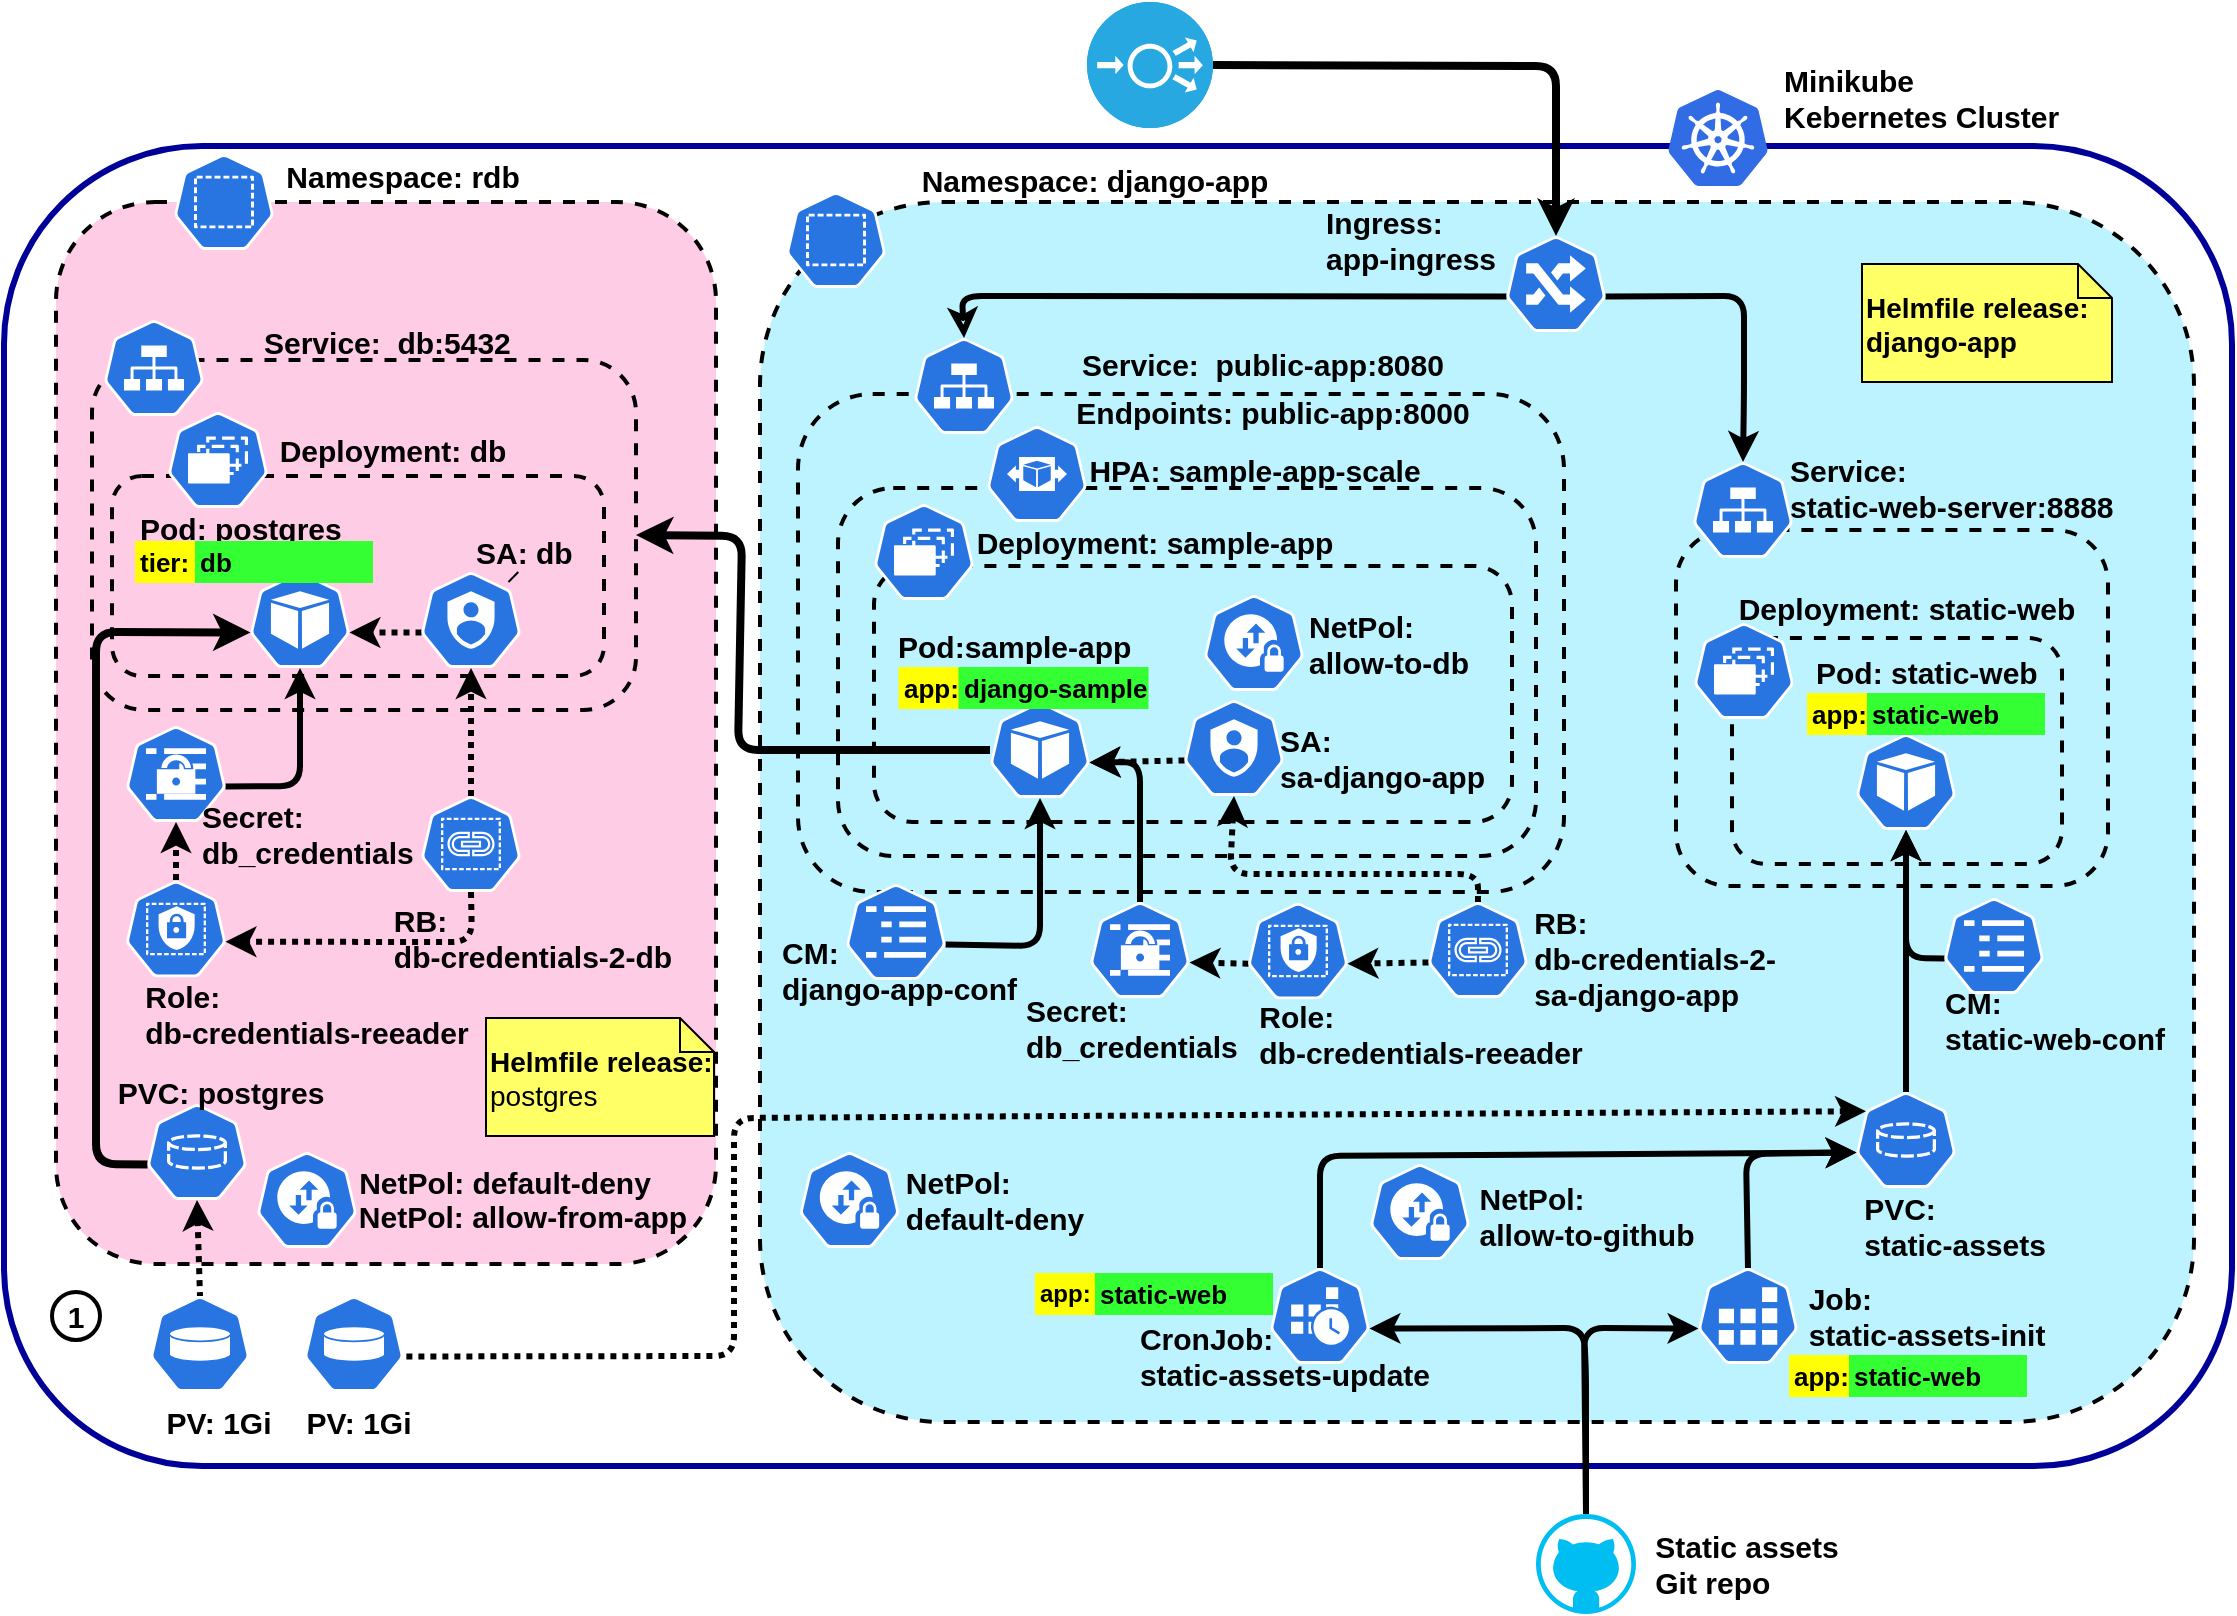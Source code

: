 <mxfile>
    <diagram id="bxJqmcAA1n49yRWCh9Xo" name="Page-1">
        <mxGraphModel dx="857" dy="485" grid="0" gridSize="10" guides="1" tooltips="1" connect="1" arrows="1" fold="1" page="1" pageScale="1" pageWidth="1169" pageHeight="827" background="#ffffff" math="0" shadow="0">
            <root>
                <mxCell id="0"/>
                <mxCell id="1" parent="0"/>
                <mxCell id="16" value="" style="rounded=1;whiteSpace=wrap;html=1;fillColor=none;strokeColor=#000099;strokeWidth=3;fontColor=#000000;fontSize=15;fontFamily=Helvetica;" parent="1" vertex="1">
                    <mxGeometry x="21" y="84" width="1114" height="660" as="geometry"/>
                </mxCell>
                <mxCell id="18" value="" style="rounded=1;whiteSpace=wrap;html=1;strokeColor=#000000;strokeWidth=2;fillColor=#BDF2FF;dashed=1;fontColor=#000000;fontSize=15;fontFamily=Helvetica;" parent="1" vertex="1">
                    <mxGeometry x="399" y="112" width="717" height="610" as="geometry"/>
                </mxCell>
                <mxCell id="29" value="" style="rounded=1;whiteSpace=wrap;html=1;strokeColor=#000000;strokeWidth=2;fillColor=none;dashed=1;fontColor=#000000;fontSize=15;fontFamily=Helvetica;" parent="1" vertex="1">
                    <mxGeometry x="418" y="208" width="383" height="249" as="geometry"/>
                </mxCell>
                <mxCell id="30" value="" style="rounded=1;whiteSpace=wrap;html=1;strokeColor=#000000;strokeWidth=2;fillColor=none;dashed=1;fontColor=#000000;fontSize=15;fontFamily=Helvetica;" parent="1" vertex="1">
                    <mxGeometry x="438" y="255" width="349" height="184" as="geometry"/>
                </mxCell>
                <mxCell id="37" value="" style="rounded=1;whiteSpace=wrap;html=1;strokeColor=#000000;strokeWidth=2;fillColor=none;dashed=1;fontColor=#000000;fontSize=15;fontFamily=Helvetica;" parent="1" vertex="1">
                    <mxGeometry x="456" y="294" width="319" height="128" as="geometry"/>
                </mxCell>
                <mxCell id="17" value="" style="sketch=0;aspect=fixed;html=1;points=[];align=center;image;fontSize=15;image=img/lib/mscae/Kubernetes.svg;strokeColor=#000000;strokeWidth=3;fillColor=none;fontColor=#000000;fontFamily=Helvetica;" parent="1" vertex="1">
                    <mxGeometry x="853" y="56" width="50" height="48" as="geometry"/>
                </mxCell>
                <mxCell id="21" value="" style="sketch=0;html=1;dashed=0;whitespace=wrap;fillColor=#2875E2;strokeColor=#ffffff;points=[[0.005,0.63,0],[0.1,0.2,0],[0.9,0.2,0],[0.5,0,0],[0.995,0.63,0],[0.72,0.99,0],[0.5,1,0],[0.28,0.99,0]];verticalLabelPosition=bottom;align=center;verticalAlign=top;shape=mxgraph.kubernetes.icon;prIcon=ns;strokeWidth=2;fontColor=#000000;fontSize=15;fontFamily=Helvetica;" parent="1" vertex="1">
                    <mxGeometry x="412" y="107" width="50" height="48" as="geometry"/>
                </mxCell>
                <mxCell id="46" style="edgeStyle=none;html=1;fontSize=15;fontColor=#000000;strokeColor=#000000;strokeWidth=3;endArrow=classic;endFill=0;startArrow=none;startFill=0;entryX=0.5;entryY=0;entryDx=0;entryDy=0;entryPerimeter=0;fontFamily=Helvetica;exitX=0.005;exitY=0.63;exitDx=0;exitDy=0;exitPerimeter=0;" parent="1" source="24" target="26" edge="1">
                    <mxGeometry relative="1" as="geometry">
                        <mxPoint x="660" y="364" as="targetPoint"/>
                        <Array as="points">
                            <mxPoint x="500" y="159"/>
                        </Array>
                        <mxPoint x="679.0" y="168" as="sourcePoint"/>
                    </mxGeometry>
                </mxCell>
                <mxCell id="122" style="edgeStyle=none;html=1;exitX=0.995;exitY=0.63;exitDx=0;exitDy=0;exitPerimeter=0;strokeColor=#000000;strokeWidth=3;entryX=0.5;entryY=0;entryDx=0;entryDy=0;entryPerimeter=0;" parent="1" source="24" target="113" edge="1">
                    <mxGeometry relative="1" as="geometry">
                        <Array as="points">
                            <mxPoint x="891" y="159"/>
                            <mxPoint x="891" y="208"/>
                        </Array>
                        <mxPoint x="800.5" y="148" as="sourcePoint"/>
                    </mxGeometry>
                </mxCell>
                <mxCell id="24" value="" style="sketch=0;html=1;dashed=0;whitespace=wrap;fillColor=#2875E2;strokeColor=#ffffff;points=[[0.005,0.63,0],[0.1,0.2,0],[0.9,0.2,0],[0.5,0,0],[0.995,0.63,0],[0.72,0.99,0],[0.5,1,0],[0.28,0.99,0]];verticalLabelPosition=bottom;align=center;verticalAlign=top;shape=mxgraph.kubernetes.icon;prIcon=ing;strokeWidth=2;fontColor=#000000;fontSize=15;fontFamily=Helvetica;" parent="1" vertex="1">
                    <mxGeometry x="772" y="129" width="50" height="48" as="geometry"/>
                </mxCell>
                <mxCell id="26" value="" style="sketch=0;html=1;dashed=0;whitespace=wrap;fillColor=#2875E2;strokeColor=#ffffff;points=[[0.005,0.63,0],[0.1,0.2,0],[0.9,0.2,0],[0.5,0,0],[0.995,0.63,0],[0.72,0.99,0],[0.5,1,0],[0.28,0.99,0]];verticalLabelPosition=bottom;align=center;verticalAlign=top;shape=mxgraph.kubernetes.icon;prIcon=svc;strokeWidth=2;fontColor=#000000;fontSize=15;fontFamily=Helvetica;" parent="1" vertex="1">
                    <mxGeometry x="476" y="180" width="50" height="48" as="geometry"/>
                </mxCell>
                <mxCell id="25" value="" style="sketch=0;html=1;dashed=0;whitespace=wrap;fillColor=#2875E2;strokeColor=#ffffff;points=[[0.005,0.63,0],[0.1,0.2,0],[0.9,0.2,0],[0.5,0,0],[0.995,0.63,0],[0.72,0.99,0],[0.5,1,0],[0.28,0.99,0]];verticalLabelPosition=bottom;align=center;verticalAlign=top;shape=mxgraph.kubernetes.icon;prIcon=hpa;strokeWidth=2;fontColor=#000000;fontSize=15;fontFamily=Helvetica;" parent="1" vertex="1">
                    <mxGeometry x="512.5" y="224" width="50" height="48" as="geometry"/>
                </mxCell>
                <mxCell id="62" style="edgeStyle=none;html=1;entryX=0.5;entryY=1;entryDx=0;entryDy=0;entryPerimeter=0;strokeColor=#000000;strokeWidth=3;fontSize=15;fontColor=#000000;startArrow=none;startFill=0;endArrow=classic;endFill=1;fontFamily=Helvetica;exitX=0.995;exitY=0.63;exitDx=0;exitDy=0;exitPerimeter=0;" parent="1" source="31" target="33" edge="1">
                    <mxGeometry relative="1" as="geometry">
                        <Array as="points">
                            <mxPoint x="539" y="484"/>
                        </Array>
                        <mxPoint x="550" y="485" as="sourcePoint"/>
                    </mxGeometry>
                </mxCell>
                <mxCell id="31" value="" style="sketch=0;html=1;dashed=0;whitespace=wrap;fillColor=#2875E2;strokeColor=#ffffff;points=[[0.005,0.63,0],[0.1,0.2,0],[0.9,0.2,0],[0.5,0,0],[0.995,0.63,0],[0.72,0.99,0],[0.5,1,0],[0.28,0.99,0]];verticalLabelPosition=bottom;align=center;verticalAlign=top;shape=mxgraph.kubernetes.icon;prIcon=cm;strokeWidth=2;fontColor=#000000;fontSize=15;fontFamily=Helvetica;" parent="1" vertex="1">
                    <mxGeometry x="442" y="453" width="50" height="48" as="geometry"/>
                </mxCell>
                <mxCell id="33" value="" style="sketch=0;html=1;dashed=0;whitespace=wrap;fillColor=#2875E2;strokeColor=#ffffff;points=[[0.005,0.63,0],[0.1,0.2,0],[0.9,0.2,0],[0.5,0,0],[0.995,0.63,0],[0.72,0.99,0],[0.5,1,0],[0.28,0.99,0]];verticalLabelPosition=bottom;align=center;verticalAlign=top;shape=mxgraph.kubernetes.icon;prIcon=pod;strokeWidth=2;fontColor=#000000;fontSize=15;fontFamily=Helvetica;" parent="1" vertex="1">
                    <mxGeometry x="514" y="362" width="50" height="48" as="geometry"/>
                </mxCell>
                <mxCell id="63" style="edgeStyle=none;html=1;exitX=0.5;exitY=0;exitDx=0;exitDy=0;exitPerimeter=0;entryX=0.995;entryY=0.63;entryDx=0;entryDy=0;entryPerimeter=0;strokeColor=#000000;strokeWidth=3;fontSize=15;fontColor=#000000;startArrow=none;startFill=0;endArrow=classic;endFill=1;fontFamily=Helvetica;" parent="1" source="125" target="33" edge="1">
                    <mxGeometry relative="1" as="geometry">
                        <Array as="points">
                            <mxPoint x="589" y="392"/>
                        </Array>
                        <mxPoint x="636" y="477" as="sourcePoint"/>
                    </mxGeometry>
                </mxCell>
                <mxCell id="35" value="" style="sketch=0;html=1;dashed=0;whitespace=wrap;fillColor=#2875E2;strokeColor=#ffffff;points=[[0.005,0.63,0],[0.1,0.2,0],[0.9,0.2,0],[0.5,0,0],[0.995,0.63,0],[0.72,0.99,0],[0.5,1,0],[0.28,0.99,0]];verticalLabelPosition=bottom;align=center;verticalAlign=top;shape=mxgraph.kubernetes.icon;prIcon=rs;strokeWidth=2;fontColor=#000000;fontSize=15;fontFamily=Helvetica;" parent="1" vertex="1">
                    <mxGeometry x="456" y="263" width="50" height="48" as="geometry"/>
                </mxCell>
                <mxCell id="237" value="" style="edgeStyle=none;html=1;dashed=1;dashPattern=1 1;strokeColor=#000000;strokeWidth=3;fontSize=15;fontColor=#000000;" parent="1" source="39" target="16" edge="1">
                    <mxGeometry relative="1" as="geometry"/>
                </mxCell>
                <mxCell id="250" value="" style="edgeStyle=none;html=1;dashed=1;dashPattern=1 1;strokeColor=#000000;strokeWidth=3;fontSize=15;fontColor=#000000;" parent="1" source="39" target="16" edge="1">
                    <mxGeometry relative="1" as="geometry"/>
                </mxCell>
                <mxCell id="39" value="&lt;font style=&quot;font-size: 15px;&quot;&gt;&lt;b style=&quot;font-size: 15px;&quot;&gt;Minikube&lt;br&gt;Kebernetes Cluster&lt;/b&gt;&lt;/font&gt;" style="text;html=1;align=left;verticalAlign=middle;resizable=0;points=[];autosize=1;strokeColor=none;fillColor=none;fontColor=#000000;fontSize=15;fontFamily=Helvetica;" parent="1" vertex="1">
                    <mxGeometry x="909" y="36" width="156" height="48" as="geometry"/>
                </mxCell>
                <mxCell id="40" value="&lt;font style=&quot;font-size: 15px;&quot;&gt;&lt;b style=&quot;font-size: 15px;&quot;&gt;Namespace: django-app&lt;/b&gt;&lt;/font&gt;" style="text;html=1;align=center;verticalAlign=middle;resizable=0;points=[];autosize=1;strokeColor=none;fillColor=none;fontColor=#000000;fontSize=15;fontFamily=Helvetica;" parent="1" vertex="1">
                    <mxGeometry x="470" y="86" width="191" height="30" as="geometry"/>
                </mxCell>
                <mxCell id="41" value="&lt;font style=&quot;font-size: 15px;&quot;&gt;&lt;b style=&quot;font-size: 15px;&quot;&gt;Ingress:&lt;br style=&quot;font-size: 15px;&quot;&gt;app-ingress&lt;/b&gt;&lt;/font&gt;" style="text;html=1;align=left;verticalAlign=middle;resizable=0;points=[];autosize=1;strokeColor=none;fillColor=none;fontColor=#000000;fontSize=15;fontFamily=Helvetica;" parent="1" vertex="1">
                    <mxGeometry x="680" y="107" width="103" height="48" as="geometry"/>
                </mxCell>
                <mxCell id="42" value="&lt;b style=&quot;font-size: 15px;&quot;&gt;Service:&amp;nbsp; public-app:8080&lt;/b&gt;" style="text;html=1;align=center;verticalAlign=middle;resizable=0;points=[];autosize=1;strokeColor=none;fillColor=none;fontColor=#000000;fontSize=15;fontFamily=Helvetica;" parent="1" vertex="1">
                    <mxGeometry x="550.5" y="178" width="199" height="30" as="geometry"/>
                </mxCell>
                <mxCell id="43" value="&lt;font style=&quot;font-size: 15px;&quot;&gt;&lt;b style=&quot;font-size: 15px;&quot;&gt;Deployment: sample-app&lt;/b&gt;&lt;/font&gt;" style="text;html=1;align=center;verticalAlign=middle;resizable=0;points=[];autosize=1;strokeColor=none;fillColor=none;fontColor=#000000;fontSize=15;fontFamily=Helvetica;" parent="1" vertex="1">
                    <mxGeometry x="498" y="267" width="196" height="30" as="geometry"/>
                </mxCell>
                <mxCell id="44" value="&lt;font style=&quot;font-size: 15px;&quot;&gt;&lt;b style=&quot;font-size: 15px;&quot;&gt;HPA: &lt;/b&gt;&lt;span style=&quot;font-size: 15px;&quot;&gt;&lt;b style=&quot;font-size: 15px;&quot;&gt;sample-app-scale&lt;/b&gt;&lt;/span&gt;&lt;br style=&quot;font-size: 15px;&quot;&gt;&lt;/font&gt;" style="text;html=1;align=center;verticalAlign=middle;resizable=0;points=[];autosize=1;strokeColor=none;fillColor=none;fontColor=#000000;fontSize=15;fontFamily=Helvetica;" parent="1" vertex="1">
                    <mxGeometry x="554" y="231" width="184" height="30" as="geometry"/>
                </mxCell>
                <mxCell id="48" value="&lt;span style=&quot;font-size: 15px;&quot;&gt;&lt;b style=&quot;font-size: 15px;&quot;&gt;Pod:sample-app&lt;/b&gt;&lt;/span&gt;" style="text;html=1;align=left;verticalAlign=middle;resizable=0;points=[];autosize=1;strokeColor=none;fillColor=none;fontColor=#000000;fontSize=15;fontFamily=Helvetica;" parent="1" vertex="1">
                    <mxGeometry x="466" y="319" width="135" height="30" as="geometry"/>
                </mxCell>
                <mxCell id="49" value="&lt;div style=&quot;text-align: left; font-size: 15px;&quot;&gt;&lt;b style=&quot;background-color: initial; font-size: 15px;&quot;&gt;Endpoints:&amp;nbsp;&lt;/b&gt;&lt;b style=&quot;background-color: initial;&quot;&gt;public-app:8000&lt;/b&gt;&lt;/div&gt;" style="text;html=1;align=center;verticalAlign=middle;resizable=0;points=[];autosize=1;strokeColor=none;fillColor=none;fontColor=#000000;fontSize=15;fontFamily=Helvetica;" parent="1" vertex="1">
                    <mxGeometry x="547" y="202" width="215" height="30" as="geometry"/>
                </mxCell>
                <mxCell id="53" value="&lt;span style=&quot;font-size: 15px;&quot;&gt;&lt;b style=&quot;font-size: 15px;&quot;&gt;CM:&lt;br style=&quot;font-size: 15px;&quot;&gt;&lt;div style=&quot;font-size: 15px;&quot;&gt;&lt;b style=&quot;background-color: initial; font-size: 15px;&quot;&gt;django-app-conf&lt;/b&gt;&lt;/div&gt;&lt;/b&gt;&lt;/span&gt;" style="text;html=1;align=left;verticalAlign=middle;resizable=0;points=[];autosize=1;strokeColor=none;fillColor=none;fontColor=#000000;fontSize=15;fontFamily=Helvetica;" parent="1" vertex="1">
                    <mxGeometry x="408" y="472" width="135" height="48" as="geometry"/>
                </mxCell>
                <mxCell id="144" style="edgeStyle=none;html=1;entryX=0.5;entryY=0;entryDx=0;entryDy=0;entryPerimeter=0;strokeWidth=4;strokeColor=#000000;exitX=1;exitY=0.5;exitDx=0;exitDy=0;exitPerimeter=0;" parent="1" source="78" target="24" edge="1">
                    <mxGeometry relative="1" as="geometry">
                        <Array as="points">
                            <mxPoint x="797" y="44"/>
                        </Array>
                    </mxGeometry>
                </mxCell>
                <mxCell id="78" value="" style="fillColor=#28A8E0;verticalLabelPosition=bottom;sketch=0;html=1;strokeColor=#ffffff;verticalAlign=top;align=center;points=[[0.145,0.145,0],[0.5,0,0],[0.855,0.145,0],[1,0.5,0],[0.855,0.855,0],[0.5,1,0],[0.145,0.855,0],[0,0.5,0]];pointerEvents=1;shape=mxgraph.cisco_safe.compositeIcon;bgIcon=ellipse;resIcon=mxgraph.cisco_safe.capability.load_balancer;labelBackgroundColor=#FFFFFF;fontSize=15;fontColor=#000000;fontFamily=Helvetica;" parent="1" vertex="1">
                    <mxGeometry x="562.5" y="12" width="63" height="63" as="geometry"/>
                </mxCell>
                <mxCell id="104" value="&lt;div style=&quot;&quot;&gt;&lt;b style=&quot;font-size: 14px; color: rgb(0, 0, 0); background-color: initial;&quot;&gt;Helmfile release:&lt;/b&gt;&lt;/div&gt;&lt;font style=&quot;font-size: 14px;&quot; color=&quot;#000000&quot;&gt;&lt;div style=&quot;&quot;&gt;&lt;b style=&quot;background-color: initial;&quot;&gt;django-app&lt;/b&gt;&lt;/div&gt;&lt;/font&gt;" style="shape=note2;boundedLbl=1;whiteSpace=wrap;html=1;size=17;verticalAlign=middle;align=left;fillColor=#FFFF66;strokeColor=#000000;" parent="1" vertex="1">
                    <mxGeometry x="950" y="143" width="125" height="59" as="geometry"/>
                </mxCell>
                <mxCell id="111" value="" style="rounded=1;whiteSpace=wrap;html=1;strokeColor=#000000;strokeWidth=2;fillColor=none;dashed=1;fontColor=#000000;fontSize=15;fontFamily=Helvetica;" parent="1" vertex="1">
                    <mxGeometry x="857" y="276" width="216" height="178" as="geometry"/>
                </mxCell>
                <mxCell id="112" value="" style="rounded=1;whiteSpace=wrap;html=1;strokeColor=#000000;strokeWidth=2;fillColor=none;dashed=1;fontColor=#000000;fontSize=15;fontFamily=Helvetica;" parent="1" vertex="1">
                    <mxGeometry x="885" y="330" width="165" height="113" as="geometry"/>
                </mxCell>
                <mxCell id="113" value="" style="sketch=0;html=1;dashed=0;whitespace=wrap;fillColor=#2875E2;strokeColor=#ffffff;points=[[0.005,0.63,0],[0.1,0.2,0],[0.9,0.2,0],[0.5,0,0],[0.995,0.63,0],[0.72,0.99,0],[0.5,1,0],[0.28,0.99,0]];verticalLabelPosition=bottom;align=center;verticalAlign=top;shape=mxgraph.kubernetes.icon;prIcon=svc;strokeWidth=2;fontColor=#000000;fontSize=15;fontFamily=Helvetica;" parent="1" vertex="1">
                    <mxGeometry x="865.5" y="242" width="50" height="48" as="geometry"/>
                </mxCell>
                <mxCell id="114" style="edgeStyle=none;html=1;entryX=0.5;entryY=1;entryDx=0;entryDy=0;entryPerimeter=0;strokeColor=#000000;strokeWidth=3;fontSize=15;fontColor=#000000;startArrow=none;startFill=0;endArrow=classic;endFill=1;fontFamily=Helvetica;exitX=0.005;exitY=0.63;exitDx=0;exitDy=0;exitPerimeter=0;" parent="1" source="115" target="116" edge="1">
                    <mxGeometry relative="1" as="geometry">
                        <Array as="points">
                            <mxPoint x="972" y="490"/>
                        </Array>
                        <mxPoint x="972" y="416" as="targetPoint"/>
                        <mxPoint x="838.75" y="481.24" as="sourcePoint"/>
                    </mxGeometry>
                </mxCell>
                <mxCell id="115" value="" style="sketch=0;html=1;dashed=0;whitespace=wrap;fillColor=#2875E2;strokeColor=#ffffff;points=[[0.005,0.63,0],[0.1,0.2,0],[0.9,0.2,0],[0.5,0,0],[0.995,0.63,0],[0.72,0.99,0],[0.5,1,0],[0.28,0.99,0]];verticalLabelPosition=bottom;align=center;verticalAlign=top;shape=mxgraph.kubernetes.icon;prIcon=cm;strokeWidth=2;fontColor=#000000;fontSize=15;fontFamily=Helvetica;" parent="1" vertex="1">
                    <mxGeometry x="991" y="460" width="50" height="48" as="geometry"/>
                </mxCell>
                <mxCell id="116" value="" style="sketch=0;html=1;dashed=0;whitespace=wrap;fillColor=#2875E2;strokeColor=#ffffff;points=[[0.005,0.63,0],[0.1,0.2,0],[0.9,0.2,0],[0.5,0,0],[0.995,0.63,0],[0.72,0.99,0],[0.5,1,0],[0.28,0.99,0]];verticalLabelPosition=bottom;align=center;verticalAlign=top;shape=mxgraph.kubernetes.icon;prIcon=pod;strokeWidth=2;fontColor=#000000;fontSize=15;fontFamily=Helvetica;" parent="1" vertex="1">
                    <mxGeometry x="947" y="378" width="50" height="48" as="geometry"/>
                </mxCell>
                <mxCell id="117" value="" style="sketch=0;html=1;dashed=0;whitespace=wrap;fillColor=#2875E2;strokeColor=#ffffff;points=[[0.005,0.63,0],[0.1,0.2,0],[0.9,0.2,0],[0.5,0,0],[0.995,0.63,0],[0.72,0.99,0],[0.5,1,0],[0.28,0.99,0]];verticalLabelPosition=bottom;align=center;verticalAlign=top;shape=mxgraph.kubernetes.icon;prIcon=rs;strokeWidth=2;fontColor=#000000;fontSize=15;fontFamily=Helvetica;" parent="1" vertex="1">
                    <mxGeometry x="866" y="322.5" width="50" height="48" as="geometry"/>
                </mxCell>
                <mxCell id="118" value="&lt;b style=&quot;font-size: 15px;&quot;&gt;Service: &lt;br&gt;static-web-server:8888&lt;/b&gt;" style="text;html=1;align=left;verticalAlign=middle;resizable=0;points=[];autosize=1;strokeColor=none;fillColor=none;fontColor=#000000;fontSize=15;fontFamily=Helvetica;" parent="1" vertex="1">
                    <mxGeometry x="911.5" y="231" width="180" height="48" as="geometry"/>
                </mxCell>
                <mxCell id="119" value="&lt;font style=&quot;font-size: 15px;&quot;&gt;&lt;b style=&quot;font-size: 15px;&quot;&gt;Deployment: static-web&lt;/b&gt;&lt;/font&gt;" style="text;html=1;align=center;verticalAlign=middle;resizable=0;points=[];autosize=1;strokeColor=none;fillColor=none;fontColor=#000000;fontSize=15;fontFamily=Helvetica;" parent="1" vertex="1">
                    <mxGeometry x="879" y="300" width="186" height="30" as="geometry"/>
                </mxCell>
                <mxCell id="120" value="&lt;span style=&quot;font-size: 15px;&quot;&gt;&lt;b style=&quot;font-size: 15px;&quot;&gt;Pod: static-web&lt;/b&gt;&lt;/span&gt;" style="text;html=1;align=left;verticalAlign=middle;resizable=0;points=[];autosize=1;strokeColor=none;fillColor=none;fontColor=#000000;fontSize=15;fontFamily=Helvetica;" parent="1" vertex="1">
                    <mxGeometry x="925" y="332" width="129" height="30" as="geometry"/>
                </mxCell>
                <mxCell id="54" value="&lt;span style=&quot;font-size: 15px;&quot;&gt;&lt;b style=&quot;font-size: 15px;&quot;&gt;Secret:&lt;br style=&quot;font-size: 15px;&quot;&gt;db_credentials&lt;br style=&quot;font-size: 15px;&quot;&gt;&lt;/b&gt;&lt;/span&gt;" style="text;html=1;align=left;verticalAlign=middle;resizable=0;points=[];autosize=1;strokeColor=none;fillColor=none;fontColor=#000000;fontSize=15;fontFamily=Helvetica;" parent="1" vertex="1">
                    <mxGeometry x="530" y="501" width="124" height="48" as="geometry"/>
                </mxCell>
                <mxCell id="134" style="edgeStyle=none;html=1;exitX=0.1;exitY=0.2;exitDx=0;exitDy=0;exitPerimeter=0;entryX=0.995;entryY=0.63;entryDx=0;entryDy=0;entryPerimeter=0;strokeColor=#000000;strokeWidth=3;endArrow=none;endFill=0;startArrow=classic;startFill=1;dashed=1;dashPattern=1 1;" parent="1" source="123" target="124" edge="1">
                    <mxGeometry relative="1" as="geometry">
                        <Array as="points">
                            <mxPoint x="386" y="570"/>
                            <mxPoint x="386" y="689"/>
                        </Array>
                    </mxGeometry>
                </mxCell>
                <mxCell id="135" style="edgeStyle=none;html=1;entryX=0.5;entryY=1;entryDx=0;entryDy=0;entryPerimeter=0;strokeColor=#000000;strokeWidth=3;" parent="1" source="123" target="116" edge="1">
                    <mxGeometry relative="1" as="geometry">
                        <Array as="points"/>
                    </mxGeometry>
                </mxCell>
                <mxCell id="123" value="" style="sketch=0;html=1;dashed=0;whitespace=wrap;fillColor=#2875E2;strokeColor=#ffffff;points=[[0.005,0.63,0],[0.1,0.2,0],[0.9,0.2,0],[0.5,0,0],[0.995,0.63,0],[0.72,0.99,0],[0.5,1,0],[0.28,0.99,0]];verticalLabelPosition=bottom;align=center;verticalAlign=top;shape=mxgraph.kubernetes.icon;prIcon=pvc" parent="1" vertex="1">
                    <mxGeometry x="947" y="557" width="50" height="48" as="geometry"/>
                </mxCell>
                <mxCell id="124" value="" style="sketch=0;html=1;dashed=0;whitespace=wrap;fillColor=#2875E2;strokeColor=#ffffff;points=[[0.005,0.63,0],[0.1,0.2,0],[0.9,0.2,0],[0.5,0,0],[0.995,0.63,0],[0.72,0.99,0],[0.5,1,0],[0.28,0.99,0]];verticalLabelPosition=bottom;align=center;verticalAlign=top;shape=mxgraph.kubernetes.icon;prIcon=pv" parent="1" vertex="1">
                    <mxGeometry x="171" y="659" width="50" height="48" as="geometry"/>
                </mxCell>
                <mxCell id="125" value="" style="sketch=0;html=1;dashed=0;whitespace=wrap;fillColor=#2875E2;strokeColor=#ffffff;points=[[0.005,0.63,0],[0.1,0.2,0],[0.9,0.2,0],[0.5,0,0],[0.995,0.63,0],[0.72,0.99,0],[0.5,1,0],[0.28,0.99,0]];verticalLabelPosition=bottom;align=center;verticalAlign=top;shape=mxgraph.kubernetes.icon;prIcon=secret;strokeWidth=2;fontColor=#000000;fontSize=15;fontFamily=Helvetica;" parent="1" vertex="1">
                    <mxGeometry x="564" y="462" width="50" height="48" as="geometry"/>
                </mxCell>
                <mxCell id="132" style="edgeStyle=none;html=1;strokeColor=#000000;strokeWidth=3;endArrow=none;endFill=0;startArrow=classic;startFill=1;entryX=0.5;entryY=0;entryDx=0;entryDy=0;entryPerimeter=0;exitX=0.005;exitY=0.63;exitDx=0;exitDy=0;exitPerimeter=0;" parent="1" source="127" target="143" edge="1">
                    <mxGeometry relative="1" as="geometry">
                        <mxPoint x="845" y="783" as="targetPoint"/>
                        <Array as="points">
                            <mxPoint x="811" y="675"/>
                        </Array>
                    </mxGeometry>
                </mxCell>
                <mxCell id="133" style="edgeStyle=none;html=1;entryX=0.005;entryY=0.63;entryDx=0;entryDy=0;entryPerimeter=0;strokeColor=#000000;strokeWidth=3;exitX=0.5;exitY=0;exitDx=0;exitDy=0;exitPerimeter=0;" parent="1" source="127" target="123" edge="1">
                    <mxGeometry relative="1" as="geometry">
                        <Array as="points">
                            <mxPoint x="892" y="588"/>
                        </Array>
                    </mxGeometry>
                </mxCell>
                <mxCell id="127" value="" style="sketch=0;html=1;dashed=0;whitespace=wrap;fillColor=#2875E2;strokeColor=#ffffff;points=[[0.005,0.63,0],[0.1,0.2,0],[0.9,0.2,0],[0.5,0,0],[0.995,0.63,0],[0.72,0.99,0],[0.5,1,0],[0.28,0.99,0]];verticalLabelPosition=bottom;align=center;verticalAlign=top;shape=mxgraph.kubernetes.icon;prIcon=job;strokeWidth=2;fontColor=#000000;fontSize=15;fontFamily=Helvetica;" parent="1" vertex="1">
                    <mxGeometry x="868" y="645" width="50" height="48" as="geometry"/>
                </mxCell>
                <mxCell id="131" style="edgeStyle=none;html=1;strokeColor=#000000;strokeWidth=3;exitX=0.995;exitY=0.63;exitDx=0;exitDy=0;exitPerimeter=0;startArrow=classic;startFill=1;endArrow=none;endFill=0;entryX=0.5;entryY=0;entryDx=0;entryDy=0;entryPerimeter=0;" parent="1" source="130" target="143" edge="1">
                    <mxGeometry relative="1" as="geometry">
                        <mxPoint x="845" y="783" as="targetPoint"/>
                        <Array as="points">
                            <mxPoint x="811" y="675"/>
                            <mxPoint x="812" y="698"/>
                        </Array>
                    </mxGeometry>
                </mxCell>
                <mxCell id="136" style="edgeStyle=none;html=1;entryX=0.005;entryY=0.63;entryDx=0;entryDy=0;entryPerimeter=0;strokeColor=#000000;strokeWidth=3;exitX=0.5;exitY=0;exitDx=0;exitDy=0;exitPerimeter=0;" parent="1" source="130" target="123" edge="1">
                    <mxGeometry relative="1" as="geometry">
                        <Array as="points">
                            <mxPoint x="679" y="589"/>
                        </Array>
                    </mxGeometry>
                </mxCell>
                <mxCell id="130" value="" style="sketch=0;html=1;dashed=0;whitespace=wrap;fillColor=#2875E2;strokeColor=#ffffff;points=[[0.005,0.63,0],[0.1,0.2,0],[0.9,0.2,0],[0.5,0,0],[0.995,0.63,0],[0.72,0.99,0],[0.5,1,0],[0.28,0.99,0]];verticalLabelPosition=bottom;align=center;verticalAlign=top;shape=mxgraph.kubernetes.icon;prIcon=cronjob" parent="1" vertex="1">
                    <mxGeometry x="654" y="645" width="50" height="48" as="geometry"/>
                </mxCell>
                <mxCell id="137" value="&lt;div style=&quot;text-align: left; font-size: 15px;&quot;&gt;&lt;b&gt;Static assets&lt;/b&gt;&lt;/div&gt;&lt;div style=&quot;text-align: left; font-size: 15px;&quot;&gt;&lt;b&gt;Git repo&lt;/b&gt;&lt;/div&gt;" style="text;html=1;align=center;verticalAlign=middle;resizable=0;points=[];autosize=1;strokeColor=none;fillColor=none;fontColor=#000000;fontSize=15;fontFamily=Helvetica;" parent="1" vertex="1">
                    <mxGeometry x="837" y="769" width="110" height="48" as="geometry"/>
                </mxCell>
                <mxCell id="139" value="&lt;div style=&quot;text-align: left; font-size: 15px;&quot;&gt;&lt;b style=&quot;font-size: 15px; background-color: initial;&quot;&gt;CronJob:&lt;/b&gt;&lt;/div&gt;&lt;div style=&quot;text-align: left; font-size: 15px;&quot;&gt;&lt;b style=&quot;font-size: 15px; background-color: initial;&quot;&gt;static-assets-update&lt;/b&gt;&lt;/div&gt;" style="text;html=1;align=center;verticalAlign=middle;resizable=0;points=[];autosize=1;strokeColor=none;fillColor=none;fontColor=#000000;fontSize=15;fontFamily=Helvetica;" parent="1" vertex="1">
                    <mxGeometry x="579.5" y="665" width="163" height="48" as="geometry"/>
                </mxCell>
                <mxCell id="140" value="&lt;div style=&quot;text-align: left; font-size: 15px;&quot;&gt;&lt;b style=&quot;font-size: 15px; background-color: initial;&quot;&gt;CM:&lt;/b&gt;&lt;/div&gt;&lt;div style=&quot;text-align: left; font-size: 15px;&quot;&gt;&lt;b style=&quot;font-size: 15px; background-color: initial;&quot;&gt;static-web-conf&lt;/b&gt;&lt;/div&gt;" style="text;html=1;align=center;verticalAlign=middle;resizable=0;points=[];autosize=1;strokeColor=none;fillColor=none;fontColor=#000000;fontSize=15;fontFamily=Helvetica;" parent="1" vertex="1">
                    <mxGeometry x="982" y="497" width="128" height="48" as="geometry"/>
                </mxCell>
                <mxCell id="141" value="&lt;div style=&quot;text-align: left; font-size: 15px;&quot;&gt;&lt;b style=&quot;font-size: 15px; background-color: initial;&quot;&gt;PVC:&lt;/b&gt;&lt;/div&gt;&lt;div style=&quot;text-align: left; font-size: 15px;&quot;&gt;&lt;b style=&quot;font-size: 15px; background-color: initial;&quot;&gt;static-assets&lt;/b&gt;&lt;/div&gt;" style="text;html=1;align=center;verticalAlign=middle;resizable=0;points=[];autosize=1;strokeColor=none;fillColor=none;fontColor=#000000;fontSize=15;fontFamily=Helvetica;" parent="1" vertex="1">
                    <mxGeometry x="941" y="600" width="109" height="48" as="geometry"/>
                </mxCell>
                <mxCell id="142" value="&lt;div style=&quot;text-align: left; font-size: 15px;&quot;&gt;&lt;b style=&quot;font-size: 15px; background-color: initial;&quot;&gt;PV: 1Gi&lt;/b&gt;&lt;/div&gt;&lt;div style=&quot;text-align: left; font-size: 15px;&quot;&gt;&lt;br&gt;&lt;/div&gt;" style="text;html=1;align=center;verticalAlign=middle;resizable=0;points=[];autosize=1;strokeColor=none;fillColor=none;fontColor=#000000;fontSize=15;fontFamily=Helvetica;" parent="1" vertex="1">
                    <mxGeometry x="162.5" y="707" width="71" height="48" as="geometry"/>
                </mxCell>
                <mxCell id="143" value="" style="verticalLabelPosition=bottom;html=1;verticalAlign=top;align=center;strokeColor=none;fillColor=#00BEF2;shape=mxgraph.azure.github_code;pointerEvents=1;" parent="1" vertex="1">
                    <mxGeometry x="787" y="768" width="50" height="50" as="geometry"/>
                </mxCell>
                <mxCell id="145" value="" style="rounded=1;whiteSpace=wrap;html=1;strokeColor=#000000;strokeWidth=2;fillColor=#FFCCE6;dashed=1;fontColor=#000000;fontSize=15;fontFamily=Helvetica;" parent="1" vertex="1">
                    <mxGeometry x="47" y="112" width="330" height="531" as="geometry"/>
                </mxCell>
                <mxCell id="146" value="" style="rounded=1;whiteSpace=wrap;html=1;strokeColor=#000000;strokeWidth=2;fillColor=none;dashed=1;fontColor=#000000;fontSize=15;fontFamily=Helvetica;" parent="1" vertex="1">
                    <mxGeometry x="65" y="191" width="272" height="175" as="geometry"/>
                </mxCell>
                <mxCell id="148" value="" style="rounded=1;whiteSpace=wrap;html=1;strokeColor=#000000;strokeWidth=2;fillColor=none;dashed=1;fontColor=#000000;fontSize=15;fontFamily=Helvetica;" parent="1" vertex="1">
                    <mxGeometry x="75" y="249" width="246" height="100" as="geometry"/>
                </mxCell>
                <mxCell id="149" value="" style="sketch=0;html=1;dashed=0;whitespace=wrap;fillColor=#2875E2;strokeColor=#ffffff;points=[[0.005,0.63,0],[0.1,0.2,0],[0.9,0.2,0],[0.5,0,0],[0.995,0.63,0],[0.72,0.99,0],[0.5,1,0],[0.28,0.99,0]];verticalLabelPosition=bottom;align=center;verticalAlign=top;shape=mxgraph.kubernetes.icon;prIcon=svc;strokeWidth=2;fontColor=#000000;fontSize=15;fontFamily=Helvetica;" parent="1" vertex="1">
                    <mxGeometry x="71" y="171" width="50" height="48" as="geometry"/>
                </mxCell>
                <mxCell id="151" value="" style="sketch=0;html=1;dashed=0;whitespace=wrap;fillColor=#2875E2;strokeColor=#ffffff;points=[[0.005,0.63,0],[0.1,0.2,0],[0.9,0.2,0],[0.5,0,0],[0.995,0.63,0],[0.72,0.99,0],[0.5,1,0],[0.28,0.99,0]];verticalLabelPosition=bottom;align=center;verticalAlign=top;shape=mxgraph.kubernetes.icon;prIcon=pod;strokeWidth=2;fontColor=#000000;fontSize=15;fontFamily=Helvetica;" parent="1" vertex="1">
                    <mxGeometry x="144" y="297" width="50" height="48" as="geometry"/>
                </mxCell>
                <mxCell id="152" value="" style="sketch=0;html=1;dashed=0;whitespace=wrap;fillColor=#2875E2;strokeColor=#ffffff;points=[[0.005,0.63,0],[0.1,0.2,0],[0.9,0.2,0],[0.5,0,0],[0.995,0.63,0],[0.72,0.99,0],[0.5,1,0],[0.28,0.99,0]];verticalLabelPosition=bottom;align=center;verticalAlign=top;shape=mxgraph.kubernetes.icon;prIcon=rs;strokeWidth=2;fontColor=#000000;fontSize=15;fontFamily=Helvetica;" parent="1" vertex="1">
                    <mxGeometry x="103" y="217" width="50" height="48" as="geometry"/>
                </mxCell>
                <mxCell id="153" value="&lt;b style=&quot;font-size: 15px;&quot;&gt;Service:&amp;nbsp; db:5432&lt;/b&gt;" style="text;html=1;align=left;verticalAlign=middle;resizable=0;points=[];autosize=1;strokeColor=none;fillColor=none;fontColor=#000000;fontSize=15;fontFamily=Helvetica;" parent="1" vertex="1">
                    <mxGeometry x="149" y="167" width="141" height="30" as="geometry"/>
                </mxCell>
                <mxCell id="154" value="&lt;font style=&quot;font-size: 15px;&quot;&gt;&lt;b style=&quot;font-size: 15px;&quot;&gt;Deployment: db&lt;br&gt;&lt;/b&gt;&lt;/font&gt;" style="text;html=1;align=center;verticalAlign=middle;resizable=0;points=[];autosize=1;strokeColor=none;fillColor=none;fontColor=#000000;fontSize=15;fontFamily=Helvetica;" parent="1" vertex="1">
                    <mxGeometry x="149" y="221" width="131" height="30" as="geometry"/>
                </mxCell>
                <mxCell id="156" value="&lt;span style=&quot;font-size: 15px;&quot;&gt;&lt;b style=&quot;font-size: 15px;&quot;&gt;Pod: postgres&lt;/b&gt;&lt;/span&gt;" style="text;html=1;align=left;verticalAlign=middle;resizable=0;points=[];autosize=1;strokeColor=none;fillColor=none;fontColor=#000000;fontSize=15;fontFamily=Helvetica;" parent="1" vertex="1">
                    <mxGeometry x="87" y="260" width="119" height="30" as="geometry"/>
                </mxCell>
                <mxCell id="166" style="edgeStyle=none;html=1;entryX=1;entryY=0.5;entryDx=0;entryDy=0;strokeColor=#000000;strokeWidth=4;" parent="1" source="33" target="146" edge="1">
                    <mxGeometry relative="1" as="geometry">
                        <Array as="points">
                            <mxPoint x="388" y="386"/>
                            <mxPoint x="390" y="279"/>
                        </Array>
                    </mxGeometry>
                </mxCell>
                <mxCell id="170" value="" style="sketch=0;html=1;dashed=0;whitespace=wrap;fillColor=#2875E2;strokeColor=#ffffff;points=[[0.005,0.63,0],[0.1,0.2,0],[0.9,0.2,0],[0.5,0,0],[0.995,0.63,0],[0.72,0.99,0],[0.5,1,0],[0.28,0.99,0]];verticalLabelPosition=bottom;align=center;verticalAlign=top;shape=mxgraph.kubernetes.icon;prIcon=netpol" parent="1" vertex="1">
                    <mxGeometry x="147.5" y="587" width="50" height="48" as="geometry"/>
                </mxCell>
                <mxCell id="176" style="edgeStyle=none;html=1;exitX=0.5;exitY=1;exitDx=0;exitDy=0;exitPerimeter=0;entryX=0.5;entryY=0;entryDx=0;entryDy=0;entryPerimeter=0;strokeColor=#000000;strokeWidth=3;endArrow=none;endFill=0;startArrow=classic;startFill=1;dashed=1;dashPattern=1 1;" parent="1" source="177" target="178" edge="1">
                    <mxGeometry relative="1" as="geometry">
                        <Array as="points"/>
                    </mxGeometry>
                </mxCell>
                <mxCell id="181" style="edgeStyle=none;html=1;entryX=0.005;entryY=0.63;entryDx=0;entryDy=0;entryPerimeter=0;strokeColor=#000000;strokeWidth=4;exitX=0.005;exitY=0.63;exitDx=0;exitDy=0;exitPerimeter=0;" parent="1" source="177" target="151" edge="1">
                    <mxGeometry relative="1" as="geometry">
                        <Array as="points">
                            <mxPoint x="67" y="593"/>
                            <mxPoint x="67" y="327"/>
                        </Array>
                    </mxGeometry>
                </mxCell>
                <mxCell id="177" value="" style="sketch=0;html=1;dashed=0;whitespace=wrap;fillColor=#2875E2;strokeColor=#ffffff;points=[[0.005,0.63,0],[0.1,0.2,0],[0.9,0.2,0],[0.5,0,0],[0.995,0.63,0],[0.72,0.99,0],[0.5,1,0],[0.28,0.99,0]];verticalLabelPosition=bottom;align=center;verticalAlign=top;shape=mxgraph.kubernetes.icon;prIcon=pvc" parent="1" vertex="1">
                    <mxGeometry x="92.5" y="563" width="50" height="48" as="geometry"/>
                </mxCell>
                <mxCell id="178" value="" style="sketch=0;html=1;dashed=0;whitespace=wrap;fillColor=#2875E2;strokeColor=#ffffff;points=[[0.005,0.63,0],[0.1,0.2,0],[0.9,0.2,0],[0.5,0,0],[0.995,0.63,0],[0.72,0.99,0],[0.5,1,0],[0.28,0.99,0]];verticalLabelPosition=bottom;align=center;verticalAlign=top;shape=mxgraph.kubernetes.icon;prIcon=pv" parent="1" vertex="1">
                    <mxGeometry x="94" y="659" width="50" height="48" as="geometry"/>
                </mxCell>
                <mxCell id="179" value="&lt;div style=&quot;text-align: left; font-size: 15px;&quot;&gt;&lt;b style=&quot;font-size: 15px; background-color: initial;&quot;&gt;PVC:&amp;nbsp;&lt;/b&gt;&lt;b style=&quot;background-color: initial;&quot;&gt;postgres&lt;/b&gt;&lt;/div&gt;" style="text;html=1;align=center;verticalAlign=middle;resizable=0;points=[];autosize=1;strokeColor=none;fillColor=none;fontColor=#000000;fontSize=15;fontFamily=Helvetica;" parent="1" vertex="1">
                    <mxGeometry x="68" y="542" width="121" height="30" as="geometry"/>
                </mxCell>
                <mxCell id="180" value="&lt;div style=&quot;text-align: left; font-size: 15px;&quot;&gt;&lt;b style=&quot;font-size: 15px; background-color: initial;&quot;&gt;PV: 1Gi&lt;/b&gt;&lt;/div&gt;&lt;div style=&quot;text-align: left; font-size: 15px;&quot;&gt;&lt;br&gt;&lt;/div&gt;" style="text;html=1;align=center;verticalAlign=middle;resizable=0;points=[];autosize=1;strokeColor=none;fillColor=none;fontColor=#000000;fontSize=15;fontFamily=Helvetica;" parent="1" vertex="1">
                    <mxGeometry x="92.5" y="707" width="71" height="48" as="geometry"/>
                </mxCell>
                <mxCell id="182" value="" style="sketch=0;html=1;dashed=0;whitespace=wrap;fillColor=#2875E2;strokeColor=#ffffff;points=[[0.005,0.63,0],[0.1,0.2,0],[0.9,0.2,0],[0.5,0,0],[0.995,0.63,0],[0.72,0.99,0],[0.5,1,0],[0.28,0.99,0]];verticalLabelPosition=bottom;align=center;verticalAlign=top;shape=mxgraph.kubernetes.icon;prIcon=ns;strokeWidth=2;fontColor=#000000;fontSize=15;fontFamily=Helvetica;" parent="1" vertex="1">
                    <mxGeometry x="106" y="88" width="50" height="48" as="geometry"/>
                </mxCell>
                <mxCell id="183" value="&lt;font style=&quot;font-size: 15px;&quot;&gt;&lt;b style=&quot;font-size: 15px;&quot;&gt;Namespace: rdb&lt;/b&gt;&lt;/font&gt;" style="text;html=1;align=center;verticalAlign=middle;resizable=0;points=[];autosize=1;strokeColor=none;fillColor=none;fontColor=#000000;fontSize=15;fontFamily=Helvetica;" parent="1" vertex="1">
                    <mxGeometry x="152" y="84" width="135" height="30" as="geometry"/>
                </mxCell>
                <mxCell id="184" value="&lt;div style=&quot;text-align: left; font-size: 15px;&quot;&gt;&lt;b style=&quot;font-size: 15px; background-color: initial;&quot;&gt;NetPol: default-deny&lt;/b&gt;&lt;/div&gt;" style="text;html=1;align=center;verticalAlign=middle;resizable=0;points=[];autosize=1;strokeColor=none;fillColor=none;fontColor=#000000;fontSize=15;fontFamily=Helvetica;" parent="1" vertex="1">
                    <mxGeometry x="189" y="587" width="164" height="30" as="geometry"/>
                </mxCell>
                <mxCell id="185" value="&lt;div style=&quot;text-align: left; font-size: 15px;&quot;&gt;&lt;b style=&quot;font-size: 15px; background-color: initial;&quot;&gt;NetPol: allow-from-app&lt;/b&gt;&lt;/div&gt;" style="text;html=1;align=center;verticalAlign=middle;resizable=0;points=[];autosize=1;strokeColor=none;fillColor=none;fontColor=#000000;fontSize=15;fontFamily=Helvetica;" parent="1" vertex="1">
                    <mxGeometry x="189" y="604" width="182" height="30" as="geometry"/>
                </mxCell>
                <mxCell id="186" value="&lt;div style=&quot;text-align: left; font-size: 15px;&quot;&gt;&lt;b style=&quot;font-size: 15px; background-color: initial;&quot;&gt;Job:&lt;/b&gt;&lt;/div&gt;&lt;div style=&quot;text-align: left; font-size: 15px;&quot;&gt;&lt;b style=&quot;font-size: 15px; background-color: initial;&quot;&gt;static-assets-init&lt;/b&gt;&lt;/div&gt;" style="text;html=1;align=center;verticalAlign=middle;resizable=0;points=[];autosize=1;strokeColor=none;fillColor=none;fontColor=#000000;fontSize=15;fontFamily=Helvetica;" parent="1" vertex="1">
                    <mxGeometry x="914" y="645" width="136" height="48" as="geometry"/>
                </mxCell>
                <mxCell id="187" value="" style="sketch=0;html=1;dashed=0;whitespace=wrap;fillColor=#2875E2;strokeColor=#ffffff;points=[[0.005,0.63,0],[0.1,0.2,0],[0.9,0.2,0],[0.5,0,0],[0.995,0.63,0],[0.72,0.99,0],[0.5,1,0],[0.28,0.99,0]];verticalLabelPosition=bottom;align=center;verticalAlign=top;shape=mxgraph.kubernetes.icon;prIcon=netpol" parent="1" vertex="1">
                    <mxGeometry x="418.75" y="587" width="50" height="48" as="geometry"/>
                </mxCell>
                <mxCell id="188" value="&lt;div style=&quot;text-align: left; font-size: 15px;&quot;&gt;&lt;b style=&quot;font-size: 15px; background-color: initial;&quot;&gt;NetPol:&lt;/b&gt;&lt;/div&gt;&lt;div style=&quot;text-align: left; font-size: 15px;&quot;&gt;&lt;b style=&quot;background-color: initial;&quot;&gt;default-deny&lt;/b&gt;&lt;/div&gt;" style="text;html=1;align=center;verticalAlign=middle;resizable=0;points=[];autosize=1;strokeColor=none;fillColor=none;fontColor=#000000;fontSize=15;fontFamily=Helvetica;" parent="1" vertex="1">
                    <mxGeometry x="462" y="587" width="107" height="48" as="geometry"/>
                </mxCell>
                <mxCell id="189" value="&lt;div style=&quot;text-align: left; font-size: 15px;&quot;&gt;&lt;b style=&quot;font-size: 15px; background-color: initial;&quot;&gt;NetPol:&amp;nbsp;&lt;/b&gt;&lt;/div&gt;&lt;div style=&quot;text-align: left; font-size: 15px;&quot;&gt;&lt;b style=&quot;font-size: 15px; background-color: initial;&quot;&gt;allow-to-db&lt;/b&gt;&lt;/div&gt;" style="text;html=1;align=center;verticalAlign=middle;resizable=0;points=[];autosize=1;strokeColor=none;fillColor=none;fontColor=#000000;fontSize=15;fontFamily=Helvetica;" parent="1" vertex="1">
                    <mxGeometry x="664" y="308.5" width="98" height="48" as="geometry"/>
                </mxCell>
                <mxCell id="190" value="&lt;div style=&quot;text-align: left; font-size: 15px;&quot;&gt;&lt;b style=&quot;font-size: 15px; background-color: initial;&quot;&gt;NetPol:&lt;/b&gt;&lt;/div&gt;&lt;div style=&quot;text-align: left; font-size: 15px;&quot;&gt;&lt;b style=&quot;font-size: 15px; background-color: initial;&quot;&gt;allow-to-github&lt;/b&gt;&lt;/div&gt;" style="text;html=1;align=center;verticalAlign=middle;resizable=0;points=[];autosize=1;strokeColor=none;fillColor=none;fontColor=#000000;fontSize=15;fontFamily=Helvetica;" parent="1" vertex="1">
                    <mxGeometry x="749.5" y="595" width="125" height="48" as="geometry"/>
                </mxCell>
                <mxCell id="191" value="" style="sketch=0;html=1;dashed=0;whitespace=wrap;fillColor=#2875E2;strokeColor=#ffffff;points=[[0.005,0.63,0],[0.1,0.2,0],[0.9,0.2,0],[0.5,0,0],[0.995,0.63,0],[0.72,0.99,0],[0.5,1,0],[0.28,0.99,0]];verticalLabelPosition=bottom;align=center;verticalAlign=top;shape=mxgraph.kubernetes.icon;prIcon=netpol" parent="1" vertex="1">
                    <mxGeometry x="621" y="308.5" width="50" height="48" as="geometry"/>
                </mxCell>
                <mxCell id="192" value="" style="sketch=0;html=1;dashed=0;whitespace=wrap;fillColor=#2875E2;strokeColor=#ffffff;points=[[0.005,0.63,0],[0.1,0.2,0],[0.9,0.2,0],[0.5,0,0],[0.995,0.63,0],[0.72,0.99,0],[0.5,1,0],[0.28,0.99,0]];verticalLabelPosition=bottom;align=center;verticalAlign=top;shape=mxgraph.kubernetes.icon;prIcon=netpol" parent="1" vertex="1">
                    <mxGeometry x="704" y="593" width="50" height="48" as="geometry"/>
                </mxCell>
                <mxCell id="201" value="" style="group" parent="1" vertex="1" connectable="0">
                    <mxGeometry x="468.75" y="345" width="124" height="20" as="geometry"/>
                </mxCell>
                <mxCell id="196" value="&lt;b style=&quot;font-size: 13px;&quot;&gt;app:&lt;/b&gt;" style="whiteSpace=wrap;html=1;labelBackgroundColor=#FFFF00;fontSize=13;fontColor=#000000;fillColor=#FFFF00;strokeColor=#FFFF00;align=left;" parent="201" vertex="1">
                    <mxGeometry width="30" height="20" as="geometry"/>
                </mxCell>
                <mxCell id="200" value="&lt;b style=&quot;font-size: 13px;&quot;&gt;django-sample&lt;/b&gt;" style="whiteSpace=wrap;html=1;labelBackgroundColor=#33FF33;fontSize=13;fontColor=#000000;fillColor=#33FF33;strokeColor=#33FF33;align=left;" parent="201" vertex="1">
                    <mxGeometry x="30" width="94" height="20" as="geometry"/>
                </mxCell>
                <mxCell id="202" value="" style="group" parent="1" vertex="1" connectable="0">
                    <mxGeometry x="923" y="358" width="118" height="20" as="geometry"/>
                </mxCell>
                <mxCell id="203" value="&lt;b style=&quot;font-size: 13px;&quot;&gt;app:&lt;/b&gt;" style="whiteSpace=wrap;html=1;labelBackgroundColor=#FFFF00;fontSize=13;fontColor=#000000;fillColor=#FFFF00;strokeColor=#FFFF00;align=left;" parent="202" vertex="1">
                    <mxGeometry width="30" height="20" as="geometry"/>
                </mxCell>
                <mxCell id="204" value="&lt;b style=&quot;font-size: 13px;&quot;&gt;static-web&lt;/b&gt;" style="whiteSpace=wrap;html=1;labelBackgroundColor=#33FF33;fontSize=13;fontColor=#000000;fillColor=#33FF33;strokeColor=#33FF33;align=left;" parent="202" vertex="1">
                    <mxGeometry x="30" width="88" height="20" as="geometry"/>
                </mxCell>
                <mxCell id="205" value="" style="group;fontSize=13;" parent="1" vertex="1" connectable="0">
                    <mxGeometry x="914" y="689" width="118" height="20" as="geometry"/>
                </mxCell>
                <mxCell id="206" value="&lt;b style=&quot;font-size: 13px;&quot;&gt;app:&lt;/b&gt;" style="whiteSpace=wrap;html=1;labelBackgroundColor=#FFFF00;fontSize=13;fontColor=#000000;fillColor=#FFFF00;strokeColor=#FFFF00;align=left;" parent="205" vertex="1">
                    <mxGeometry width="30" height="20" as="geometry"/>
                </mxCell>
                <mxCell id="207" value="&lt;b style=&quot;font-size: 13px;&quot;&gt;static-web&lt;/b&gt;" style="whiteSpace=wrap;html=1;labelBackgroundColor=#33FF33;fontSize=13;fontColor=#000000;fillColor=#33FF33;strokeColor=#33FF33;align=left;" parent="205" vertex="1">
                    <mxGeometry x="30" width="88" height="20" as="geometry"/>
                </mxCell>
                <mxCell id="208" value="" style="group;fontSize=13;" parent="1" vertex="1" connectable="0">
                    <mxGeometry x="537" y="648" width="118" height="20" as="geometry"/>
                </mxCell>
                <mxCell id="209" value="&lt;b&gt;app:&lt;/b&gt;" style="whiteSpace=wrap;html=1;labelBackgroundColor=#FFFF00;fontSize=12;fontColor=#000000;fillColor=#FFFF00;strokeColor=#FFFF00;align=left;" parent="208" vertex="1">
                    <mxGeometry width="30" height="20" as="geometry"/>
                </mxCell>
                <mxCell id="210" value="&lt;b style=&quot;font-size: 13px;&quot;&gt;static-web&lt;/b&gt;" style="whiteSpace=wrap;html=1;labelBackgroundColor=#33FF33;fontSize=13;fontColor=#000000;fillColor=#33FF33;strokeColor=#33FF33;align=left;" parent="208" vertex="1">
                    <mxGeometry x="30" width="88" height="20" as="geometry"/>
                </mxCell>
                <mxCell id="211" value="" style="group" parent="1" vertex="1" connectable="0">
                    <mxGeometry x="87" y="282" width="118" height="20" as="geometry"/>
                </mxCell>
                <mxCell id="212" value="&lt;b style=&quot;font-size: 13px;&quot;&gt;tier:&lt;/b&gt;" style="whiteSpace=wrap;html=1;labelBackgroundColor=#FFFF00;fontSize=13;fontColor=#000000;fillColor=#FFFF00;strokeColor=#FFFF00;align=left;" parent="211" vertex="1">
                    <mxGeometry width="30" height="20" as="geometry"/>
                </mxCell>
                <mxCell id="213" value="&lt;b style=&quot;font-size: 13px;&quot;&gt;db&lt;/b&gt;" style="whiteSpace=wrap;html=1;labelBackgroundColor=#33FF33;fontSize=13;fontColor=#000000;fillColor=#33FF33;strokeColor=#33FF33;align=left;" parent="211" vertex="1">
                    <mxGeometry x="30" width="88" height="20" as="geometry"/>
                </mxCell>
                <mxCell id="214" value="&lt;div style=&quot;&quot;&gt;&lt;b style=&quot;font-size: 14px; color: rgb(0, 0, 0); background-color: initial;&quot;&gt;Helmfile release:&lt;/b&gt;&lt;/div&gt;&lt;font style=&quot;&quot; color=&quot;#000000&quot;&gt;&lt;div style=&quot;&quot;&gt;&lt;span style=&quot;font-size: 14px;&quot;&gt;postgres&lt;/span&gt;&lt;br&gt;&lt;/div&gt;&lt;/font&gt;" style="shape=note2;boundedLbl=1;whiteSpace=wrap;html=1;size=17;verticalAlign=middle;align=left;fillColor=#FFFF66;strokeColor=#000000;" parent="1" vertex="1">
                    <mxGeometry x="262" y="520" width="114" height="59" as="geometry"/>
                </mxCell>
                <mxCell id="224" style="edgeStyle=none;html=1;entryX=0.995;entryY=0.63;entryDx=0;entryDy=0;entryPerimeter=0;dashed=1;dashPattern=1 1;strokeColor=#000000;strokeWidth=3;exitX=0.005;exitY=0.63;exitDx=0;exitDy=0;exitPerimeter=0;" parent="1" source="215" target="151" edge="1">
                    <mxGeometry relative="1" as="geometry">
                        <Array as="points"/>
                    </mxGeometry>
                </mxCell>
                <mxCell id="215" value="" style="sketch=0;html=1;dashed=0;whitespace=wrap;fillColor=#2875E2;strokeColor=#ffffff;points=[[0.005,0.63,0],[0.1,0.2,0],[0.9,0.2,0],[0.5,0,0],[0.995,0.63,0],[0.72,0.99,0],[0.5,1,0],[0.28,0.99,0]];verticalLabelPosition=bottom;align=center;verticalAlign=top;shape=mxgraph.kubernetes.icon;prIcon=sa" parent="1" vertex="1">
                    <mxGeometry x="229.5" y="297" width="50" height="48" as="geometry"/>
                </mxCell>
                <mxCell id="223" style="edgeStyle=none;html=1;exitX=0.5;exitY=0;exitDx=0;exitDy=0;exitPerimeter=0;entryX=0.5;entryY=1;entryDx=0;entryDy=0;entryPerimeter=0;strokeColor=#000000;strokeWidth=3;dashed=1;dashPattern=1 1;" parent="1" source="216" target="219" edge="1">
                    <mxGeometry relative="1" as="geometry">
                        <Array as="points"/>
                    </mxGeometry>
                </mxCell>
                <mxCell id="216" value="" style="sketch=0;html=1;dashed=0;whitespace=wrap;fillColor=#2875E2;strokeColor=#ffffff;points=[[0.005,0.63,0],[0.1,0.2,0],[0.9,0.2,0],[0.5,0,0],[0.995,0.63,0],[0.72,0.99,0],[0.5,1,0],[0.28,0.99,0]];verticalLabelPosition=bottom;align=center;verticalAlign=top;shape=mxgraph.kubernetes.icon;prIcon=role" parent="1" vertex="1">
                    <mxGeometry x="82" y="451" width="50" height="49" as="geometry"/>
                </mxCell>
                <mxCell id="221" style="edgeStyle=none;html=1;entryX=0.995;entryY=0.63;entryDx=0;entryDy=0;entryPerimeter=0;strokeColor=#000000;strokeWidth=3;exitX=0.5;exitY=1;exitDx=0;exitDy=0;exitPerimeter=0;dashed=1;dashPattern=1 1;" parent="1" source="217" target="216" edge="1">
                    <mxGeometry relative="1" as="geometry">
                        <Array as="points">
                            <mxPoint x="255" y="482"/>
                        </Array>
                    </mxGeometry>
                </mxCell>
                <mxCell id="222" style="edgeStyle=none;html=1;exitX=0.5;exitY=0;exitDx=0;exitDy=0;exitPerimeter=0;entryX=0.5;entryY=1;entryDx=0;entryDy=0;entryPerimeter=0;strokeColor=#000000;strokeWidth=3;dashed=1;dashPattern=1 1;" parent="1" source="217" target="215" edge="1">
                    <mxGeometry relative="1" as="geometry">
                        <Array as="points"/>
                    </mxGeometry>
                </mxCell>
                <mxCell id="217" value="" style="sketch=0;html=1;dashed=0;whitespace=wrap;fillColor=#2875E2;strokeColor=#ffffff;points=[[0.005,0.63,0],[0.1,0.2,0],[0.9,0.2,0],[0.5,0,0],[0.995,0.63,0],[0.72,0.99,0],[0.5,1,0],[0.28,0.99,0]];verticalLabelPosition=bottom;align=center;verticalAlign=top;shape=mxgraph.kubernetes.icon;prIcon=rb" parent="1" vertex="1">
                    <mxGeometry x="229.5" y="409" width="50" height="48" as="geometry"/>
                </mxCell>
                <mxCell id="225" style="edgeStyle=none;html=1;entryX=0.5;entryY=1;entryDx=0;entryDy=0;entryPerimeter=0;strokeColor=#000000;strokeWidth=3;exitX=0.995;exitY=0.63;exitDx=0;exitDy=0;exitPerimeter=0;" parent="1" source="219" target="151" edge="1">
                    <mxGeometry relative="1" as="geometry">
                        <Array as="points">
                            <mxPoint x="169" y="404"/>
                        </Array>
                    </mxGeometry>
                </mxCell>
                <mxCell id="219" value="" style="sketch=0;html=1;dashed=0;whitespace=wrap;fillColor=#2875E2;strokeColor=#ffffff;points=[[0.005,0.63,0],[0.1,0.2,0],[0.9,0.2,0],[0.5,0,0],[0.995,0.63,0],[0.72,0.99,0],[0.5,1,0],[0.28,0.99,0]];verticalLabelPosition=bottom;align=center;verticalAlign=top;shape=mxgraph.kubernetes.icon;prIcon=secret;strokeWidth=2;fontColor=#000000;fontSize=15;fontFamily=Helvetica;" parent="1" vertex="1">
                    <mxGeometry x="82" y="374" width="50" height="48" as="geometry"/>
                </mxCell>
                <mxCell id="226" value="&lt;p&gt;&lt;font size=&quot;1&quot; style=&quot;background-color: rgb(255, 255, 255);&quot; color=&quot;#000000&quot;&gt;&lt;b style=&quot;font-size: 15px;&quot;&gt;1&lt;/b&gt;&lt;/font&gt;&lt;/p&gt;" style="ellipse;whiteSpace=wrap;html=1;aspect=fixed;fontSize=13;fillColor=#FFFFFF;strokeColor=#000000;strokeWidth=2;fontColor=#ffffff;shadow=0;perimeterSpacing=0;" parent="1" vertex="1">
                    <mxGeometry x="45" y="657" width="24" height="24" as="geometry"/>
                </mxCell>
                <mxCell id="229" value="&lt;div style=&quot;text-align: left; font-size: 15px;&quot;&gt;&lt;b style=&quot;font-size: 15px; background-color: initial;&quot;&gt;Role:&amp;nbsp;&lt;/b&gt;&lt;/div&gt;&lt;div style=&quot;text-align: left;&quot;&gt;&lt;span style=&quot;background-color: initial;&quot;&gt;&lt;b&gt;db-credentials-reeader&lt;/b&gt;&lt;/span&gt;&lt;span style=&quot;background-color: initial; color: rgba(0, 0, 0, 0); font-family: monospace; font-size: 0px; text-align: start;&quot;&gt;%3CmxGraphModel%3E%3Croot%3E%3CmxCell%20id%3D%220%22%2F%3E%3CmxCell%20id%3D%221%22%20parent%3D%220%22%2F%3E%3CmxCell%20id%3D%222%22%20value%3D%22%26lt%3Bdiv%20style%3D%26quot%3Btext-align%3A%20left%3B%20font-size%3A%2015px%3B%26quot%3B%26gt%3B%26lt%3Bb%20style%3D%26quot%3Bfont-size%3A%2015px%3B%20background-color%3A%20initial%3B%26quot%3B%26gt%3BNetPol%3A%20allow-from-app%26lt%3B%2Fb%26gt%3B%26lt%3B%2Fdiv%26gt%3B%22%20style%3D%22text%3Bhtml%3D1%3Balign%3Dcenter%3BverticalAlign%3Dmiddle%3Bresizable%3D0%3Bpoints%3D%5B%5D%3Bautosize%3D1%3BstrokeColor%3Dnone%3BfillColor%3Dnone%3BfontColor%3D%23000000%3BfontSize%3D15%3BfontFamily%3DHelvetica%3B%22%20vertex%3D%221%22%20parent%3D%221%22%3E%3CmxGeometry%20x%3D%22187%22%20y%3D%22578%22%20width%3D%22182%22%20height%3D%2230%22%20as%3D%22geometry%22%2F%3E%3C%2FmxCell%3E%3C%2Froot%3E%3C%2FmxGraphModel%3E&lt;/span&gt;&lt;/div&gt;" style="text;html=1;align=center;verticalAlign=middle;resizable=0;points=[];autosize=1;strokeColor=none;fillColor=none;fontColor=#000000;fontSize=15;fontFamily=Helvetica;" parent="1" vertex="1">
                    <mxGeometry x="82" y="494" width="180" height="48" as="geometry"/>
                </mxCell>
                <mxCell id="231" value="" style="edgeStyle=none;html=1;endArrow=none;" parent="1" source="215" target="230" edge="1">
                    <mxGeometry relative="1" as="geometry">
                        <mxPoint x="322" y="402.774" as="sourcePoint"/>
                        <mxPoint x="399" y="408.237" as="targetPoint"/>
                    </mxGeometry>
                </mxCell>
                <mxCell id="230" value="&lt;div style=&quot;font-size: 15px;&quot;&gt;&lt;b style=&quot;font-size: 15px; background-color: initial;&quot;&gt;SA:&amp;nbsp;&lt;/b&gt;&lt;span style=&quot;background-color: initial;&quot;&gt;&lt;b&gt;db&lt;/b&gt;&lt;/span&gt;&lt;/div&gt;" style="text;html=1;align=left;verticalAlign=middle;resizable=0;points=[];autosize=1;strokeColor=none;fillColor=none;fontColor=#000000;fontSize=15;fontFamily=Helvetica;" parent="1" vertex="1">
                    <mxGeometry x="255" y="272" width="66" height="30" as="geometry"/>
                </mxCell>
                <mxCell id="232" value="&lt;div style=&quot;text-align: left; font-size: 15px;&quot;&gt;&lt;b&gt;RB:&amp;nbsp;&lt;/b&gt;&lt;/div&gt;&lt;div style=&quot;text-align: left;&quot;&gt;&lt;span style=&quot;background-color: initial;&quot;&gt;&lt;b&gt;db-credentials-2-db&lt;/b&gt;&lt;/span&gt;&lt;/div&gt;" style="text;html=1;align=center;verticalAlign=middle;resizable=0;points=[];autosize=1;strokeColor=none;fillColor=none;fontColor=#000000;fontSize=15;fontFamily=Helvetica;" parent="1" vertex="1">
                    <mxGeometry x="206" y="456" width="157" height="48" as="geometry"/>
                </mxCell>
                <mxCell id="234" value="&lt;span style=&quot;font-size: 15px;&quot;&gt;&lt;b style=&quot;font-size: 15px;&quot;&gt;Secret:&lt;br style=&quot;font-size: 15px;&quot;&gt;db_credentials&lt;br style=&quot;font-size: 15px;&quot;&gt;&lt;/b&gt;&lt;/span&gt;" style="text;html=1;align=left;verticalAlign=middle;resizable=0;points=[];autosize=1;strokeColor=none;fillColor=none;fontColor=#000000;fontSize=15;fontFamily=Helvetica;" parent="1" vertex="1">
                    <mxGeometry x="118" y="404" width="124" height="48" as="geometry"/>
                </mxCell>
                <mxCell id="247" style="edgeStyle=none;html=1;exitX=0.005;exitY=0.63;exitDx=0;exitDy=0;exitPerimeter=0;entryX=0.995;entryY=0.63;entryDx=0;entryDy=0;entryPerimeter=0;dashed=1;dashPattern=1 1;strokeColor=#000000;strokeWidth=3;fontSize=15;fontColor=#000000;" parent="1" source="238" target="33" edge="1">
                    <mxGeometry relative="1" as="geometry"/>
                </mxCell>
                <mxCell id="238" value="" style="sketch=0;html=1;dashed=0;whitespace=wrap;fillColor=#2875E2;strokeColor=#ffffff;points=[[0.005,0.63,0],[0.1,0.2,0],[0.9,0.2,0],[0.5,0,0],[0.995,0.63,0],[0.72,0.99,0],[0.5,1,0],[0.28,0.99,0]];verticalLabelPosition=bottom;align=center;verticalAlign=top;shape=mxgraph.kubernetes.icon;prIcon=sa" parent="1" vertex="1">
                    <mxGeometry x="611" y="361" width="50" height="48" as="geometry"/>
                </mxCell>
                <mxCell id="246" style="edgeStyle=none;html=1;exitX=0.005;exitY=0.63;exitDx=0;exitDy=0;exitPerimeter=0;entryX=0.995;entryY=0.63;entryDx=0;entryDy=0;entryPerimeter=0;dashed=1;dashPattern=1 1;strokeColor=#000000;strokeWidth=3;fontSize=15;fontColor=#000000;" parent="1" source="239" target="125" edge="1">
                    <mxGeometry relative="1" as="geometry"/>
                </mxCell>
                <mxCell id="239" value="" style="sketch=0;html=1;dashed=0;whitespace=wrap;fillColor=#2875E2;strokeColor=#ffffff;points=[[0.005,0.63,0],[0.1,0.2,0],[0.9,0.2,0],[0.5,0,0],[0.995,0.63,0],[0.72,0.99,0],[0.5,1,0],[0.28,0.99,0]];verticalLabelPosition=bottom;align=center;verticalAlign=top;shape=mxgraph.kubernetes.icon;prIcon=role" parent="1" vertex="1">
                    <mxGeometry x="643" y="462" width="50" height="49" as="geometry"/>
                </mxCell>
                <mxCell id="240" style="edgeStyle=none;html=1;entryX=0.995;entryY=0.63;entryDx=0;entryDy=0;entryPerimeter=0;strokeColor=#000000;strokeWidth=3;exitX=0.005;exitY=0.63;exitDx=0;exitDy=0;exitPerimeter=0;dashed=1;dashPattern=1 1;" parent="1" source="242" target="239" edge="1">
                    <mxGeometry relative="1" as="geometry">
                        <Array as="points"/>
                    </mxGeometry>
                </mxCell>
                <mxCell id="241" style="edgeStyle=none;html=1;exitX=0.5;exitY=0;exitDx=0;exitDy=0;exitPerimeter=0;entryX=0.5;entryY=1;entryDx=0;entryDy=0;entryPerimeter=0;strokeColor=#000000;strokeWidth=3;dashed=1;dashPattern=1 1;" parent="1" source="242" target="238" edge="1">
                    <mxGeometry relative="1" as="geometry">
                        <Array as="points">
                            <mxPoint x="758" y="448"/>
                            <mxPoint x="634" y="448"/>
                        </Array>
                    </mxGeometry>
                </mxCell>
                <mxCell id="242" value="" style="sketch=0;html=1;dashed=0;whitespace=wrap;fillColor=#2875E2;strokeColor=#ffffff;points=[[0.005,0.63,0],[0.1,0.2,0],[0.9,0.2,0],[0.5,0,0],[0.995,0.63,0],[0.72,0.99,0],[0.5,1,0],[0.28,0.99,0]];verticalLabelPosition=bottom;align=center;verticalAlign=top;shape=mxgraph.kubernetes.icon;prIcon=rb" parent="1" vertex="1">
                    <mxGeometry x="733" y="462" width="50" height="48" as="geometry"/>
                </mxCell>
                <mxCell id="243" value="&lt;div style=&quot;text-align: left; font-size: 15px;&quot;&gt;&lt;b style=&quot;font-size: 15px; background-color: initial;&quot;&gt;Role:&amp;nbsp;&lt;/b&gt;&lt;/div&gt;&lt;div style=&quot;text-align: left;&quot;&gt;&lt;span style=&quot;background-color: initial;&quot;&gt;&lt;b&gt;db-credentials-reeader&lt;/b&gt;&lt;/span&gt;&lt;span style=&quot;background-color: initial; color: rgba(0, 0, 0, 0); font-family: monospace; font-size: 0px; text-align: start;&quot;&gt;%3CmxGraphModel%3E%3Croot%3E%3CmxCell%20id%3D%220%22%2F%3E%3CmxCell%20id%3D%221%22%20parent%3D%220%22%2F%3E%3CmxCell%20id%3D%222%22%20value%3D%22%26lt%3Bdiv%20style%3D%26quot%3Btext-align%3A%20left%3B%20font-size%3A%2015px%3B%26quot%3B%26gt%3B%26lt%3Bb%20style%3D%26quot%3Bfont-size%3A%2015px%3B%20background-color%3A%20initial%3B%26quot%3B%26gt%3BNetPol%3A%20allow-from-app%26lt%3B%2Fb%26gt%3B%26lt%3B%2Fdiv%26gt%3B%22%20style%3D%22text%3Bhtml%3D1%3Balign%3Dcenter%3BverticalAlign%3Dmiddle%3Bresizable%3D0%3Bpoints%3D%5B%5D%3Bautosize%3D1%3BstrokeColor%3Dnone%3BfillColor%3Dnone%3BfontColor%3D%23000000%3BfontSize%3D15%3BfontFamily%3DHelvetica%3B%22%20vertex%3D%221%22%20parent%3D%221%22%3E%3CmxGeometry%20x%3D%22187%22%20y%3D%22578%22%20width%3D%22182%22%20height%3D%2230%22%20as%3D%22geometry%22%2F%3E%3C%2FmxCell%3E%3C%2Froot%3E%3C%2FmxGraphModel%3E&lt;/span&gt;&lt;/div&gt;" style="text;html=1;align=center;verticalAlign=middle;resizable=0;points=[];autosize=1;strokeColor=none;fillColor=none;fontColor=#000000;fontSize=15;fontFamily=Helvetica;" parent="1" vertex="1">
                    <mxGeometry x="639" y="504" width="180" height="48" as="geometry"/>
                </mxCell>
                <mxCell id="244" value="&lt;div style=&quot;font-size: 15px;&quot;&gt;&lt;b style=&quot;font-size: 15px; background-color: initial;&quot;&gt;SA:&lt;/b&gt;&lt;/div&gt;&lt;div style=&quot;&quot;&gt;&lt;span style=&quot;background-color: initial;&quot;&gt;&lt;b&gt;sa-django-app&lt;/b&gt;&lt;br&gt;&lt;/span&gt;&lt;/div&gt;" style="text;html=1;align=left;verticalAlign=middle;resizable=0;points=[];autosize=1;strokeColor=none;fillColor=none;fontColor=#000000;fontSize=15;fontFamily=Helvetica;" parent="1" vertex="1">
                    <mxGeometry x="657" y="366" width="121" height="48" as="geometry"/>
                </mxCell>
                <mxCell id="245" value="&lt;div style=&quot;text-align: left; font-size: 15px;&quot;&gt;&lt;b&gt;RB:&amp;nbsp;&lt;/b&gt;&lt;/div&gt;&lt;div style=&quot;text-align: left;&quot;&gt;&lt;b&gt;db-credentials-2-&lt;/b&gt;&lt;/div&gt;&lt;div style=&quot;text-align: left;&quot;&gt;&lt;b&gt;sa-django-app&lt;/b&gt;&lt;br&gt;&lt;/div&gt;" style="text;html=1;align=center;verticalAlign=middle;resizable=0;points=[];autosize=1;strokeColor=none;fillColor=none;fontColor=#000000;fontSize=15;fontFamily=Helvetica;" parent="1" vertex="1">
                    <mxGeometry x="776" y="457" width="139" height="66" as="geometry"/>
                </mxCell>
            </root>
        </mxGraphModel>
    </diagram>
</mxfile>